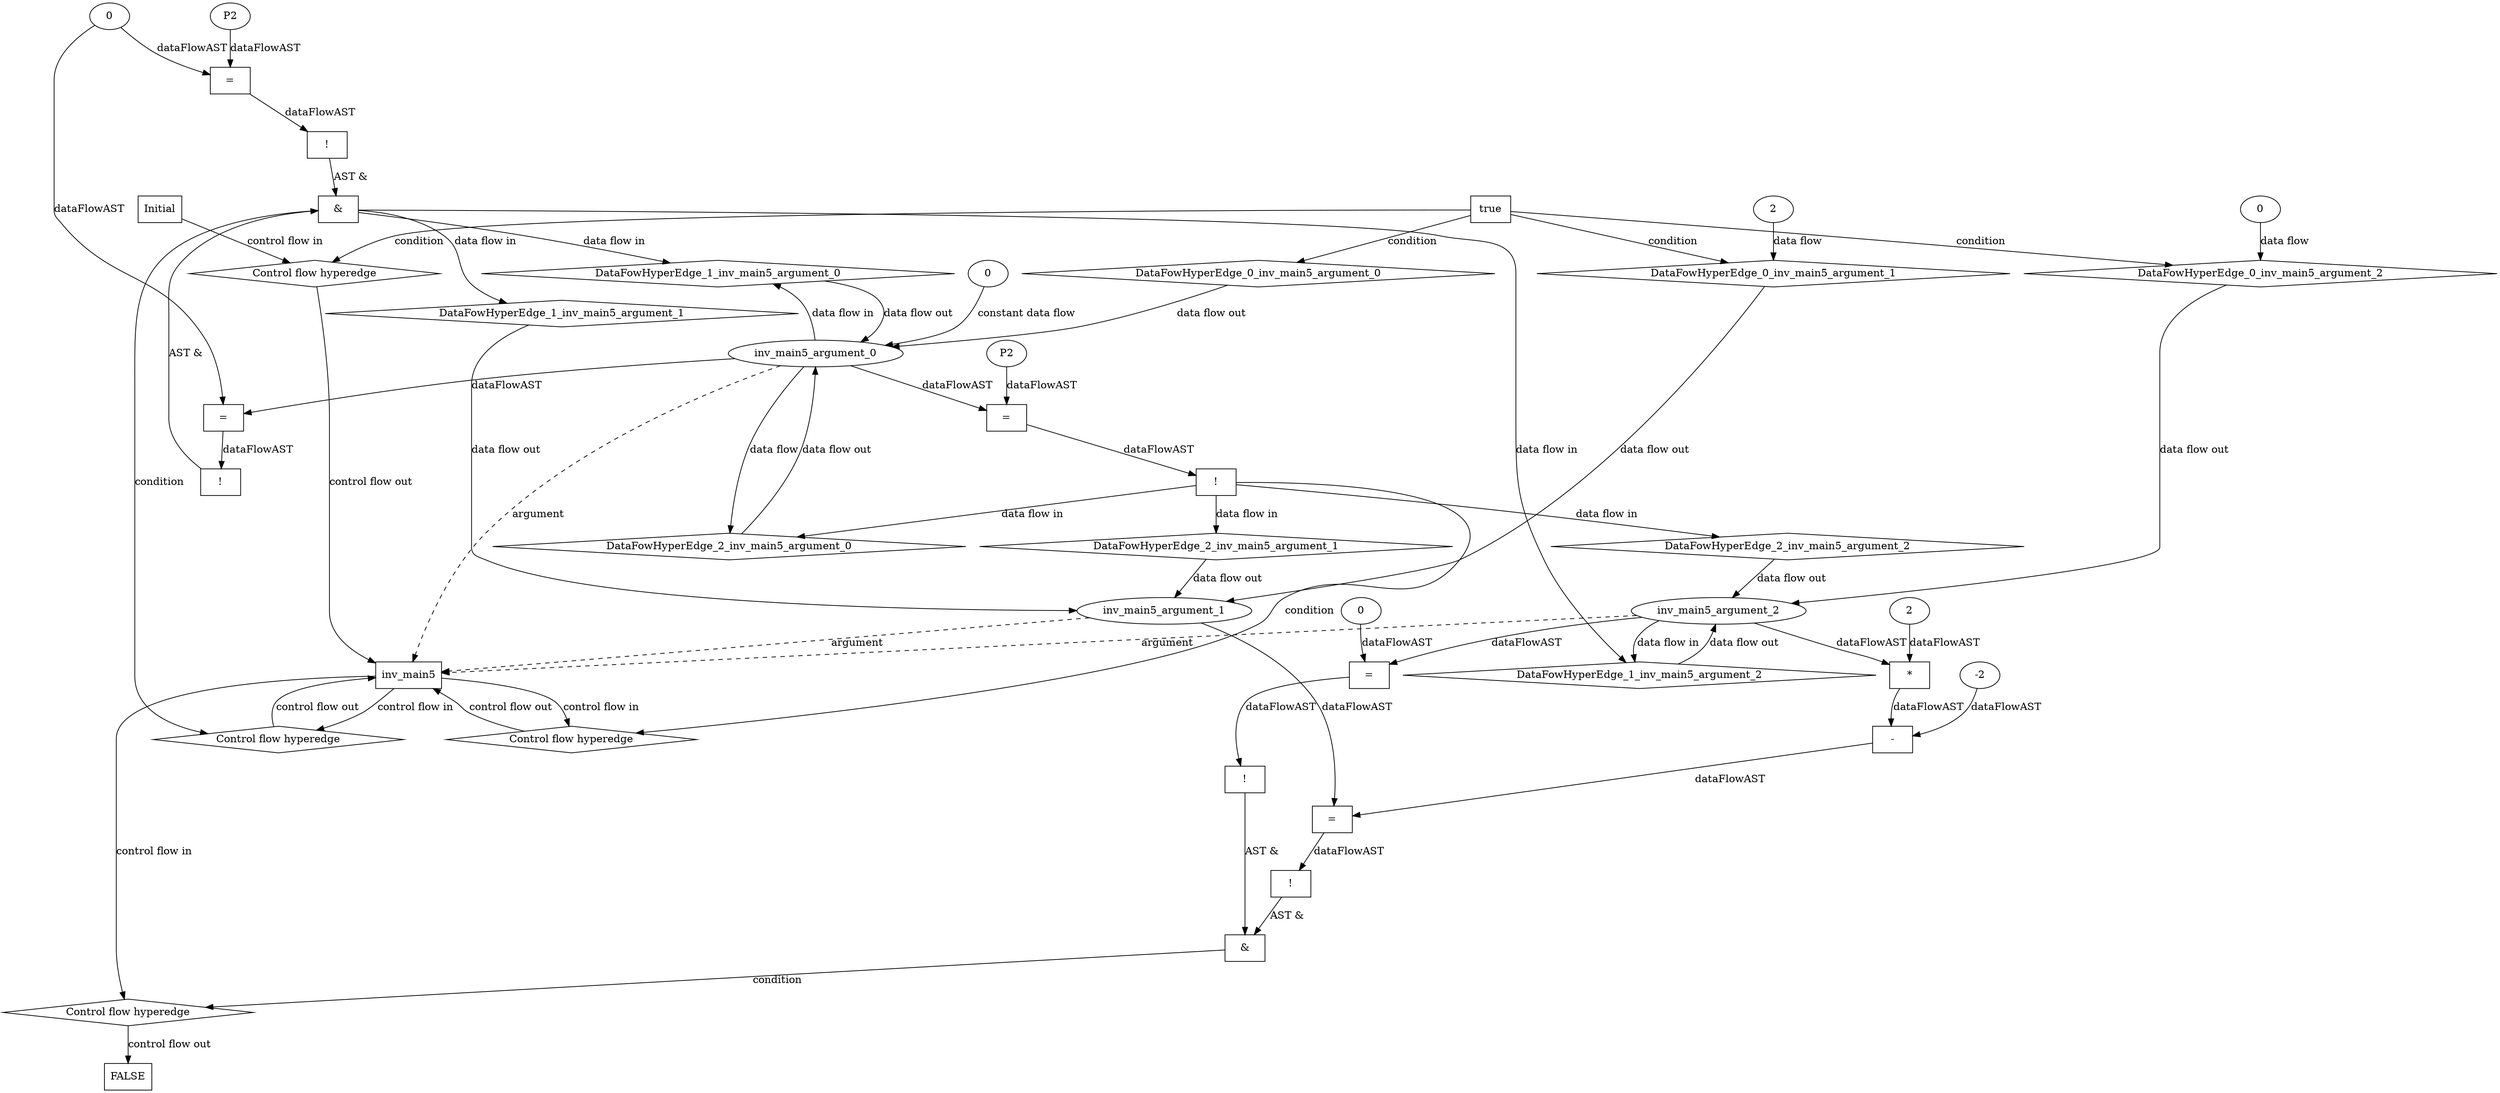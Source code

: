 digraph dag {
"inv_main5" [label="inv_main5" nodeName="inv_main5" class=cfn  shape="rect"];
FALSE [label="FALSE" nodeName=FALSE class=cfn  shape="rect"];
Initial [label="Initial" nodeName=Initial class=cfn  shape="rect"];
ControlFowHyperEdge_0 [label="Control flow hyperedge" nodeName=ControlFowHyperEdge_0 class=controlFlowHyperEdge shape="diamond"];
"Initial" -> ControlFowHyperEdge_0 [label="control flow in"]
ControlFowHyperEdge_0 -> "inv_main5" [label="control flow out"]
ControlFowHyperEdge_1 [label="Control flow hyperedge" nodeName=ControlFowHyperEdge_1 class=controlFlowHyperEdge shape="diamond"];
"inv_main5" -> ControlFowHyperEdge_1 [label="control flow in"]
ControlFowHyperEdge_1 -> "inv_main5" [label="control flow out"]
ControlFowHyperEdge_2 [label="Control flow hyperedge" nodeName=ControlFowHyperEdge_2 class=controlFlowHyperEdge shape="diamond"];
"inv_main5" -> ControlFowHyperEdge_2 [label="control flow in"]
ControlFowHyperEdge_2 -> "inv_main5" [label="control flow out"]
ControlFowHyperEdge_3 [label="Control flow hyperedge" nodeName=ControlFowHyperEdge_3 class=controlFlowHyperEdge shape="diamond"];
"inv_main5" -> ControlFowHyperEdge_3 [label="control flow in"]
ControlFowHyperEdge_3 -> "FALSE" [label="control flow out"]
"inv_main5_argument_0" [label="inv_main5_argument_0" nodeName=argument0 class=argument  head="inv_main5" shape="oval"];
"inv_main5_argument_0" -> "inv_main5"[label="argument" style="dashed"]
"inv_main5_argument_1" [label="inv_main5_argument_1" nodeName=argument1 class=argument  head="inv_main5" shape="oval"];
"inv_main5_argument_1" -> "inv_main5"[label="argument" style="dashed"]
"inv_main5_argument_2" [label="inv_main5_argument_2" nodeName=argument2 class=argument  head="inv_main5" shape="oval"];
"inv_main5_argument_2" -> "inv_main5"[label="argument" style="dashed"]

"true_0" [label="true" nodeName="true_0" class=true shape="rect"];
"true_0" -> "ControlFowHyperEdge_0" [label="condition"];
"xxxinv_main5___Initial_0xxxdataFlow_0_node_0" [label="2" nodeName="xxxinv_main5___Initial_0xxxdataFlow_0_node_0" class=Literal ];

"xxxinv_main5___Initial_0xxxdataFlow_0_node_0" -> "DataFowHyperEdge_0_inv_main5_argument_1" [label="data flow"];
"xxxinv_main5___Initial_0xxxdataFlow1_node_0" [label="0" nodeName="xxxinv_main5___Initial_0xxxdataFlow1_node_0" class=Literal ];

"xxxinv_main5___Initial_0xxxdataFlow1_node_0" -> "DataFowHyperEdge_0_inv_main5_argument_2" [label="data flow"];
"xxxinv_main5___inv_main5_1xxx_and" [label="&" nodeName="xxxinv_main5___inv_main5_1xxx_and" class=Operator shape="rect"];
"xxxinv_main5___inv_main5_1xxxguard_0_node_0" [label="!" nodeName="xxxinv_main5___inv_main5_1xxxguard_0_node_0" class=Operator shape="rect"];
"xxxinv_main5___inv_main5_1xxxguard_0_node_1" [label="=" nodeName="xxxinv_main5___inv_main5_1xxxguard_0_node_1" class=Operator  shape="rect"];
"xxxinv_main5___inv_main5_1xxxguard_0_node_2" [label="P2" nodeName="xxxinv_main5___inv_main5_1xxxguard_0_node_2" class=Constant ];
"xxxinv_main5___inv_main5_1xxxguard_0_node_3" [label="0" nodeName="xxxinv_main5___inv_main5_1xxxguard_0_node_3" class=Literal ];
"xxxinv_main5___inv_main5_1xxxguard_0_node_1" -> "xxxinv_main5___inv_main5_1xxxguard_0_node_0"[label="dataFlowAST"]
"xxxinv_main5___inv_main5_1xxxguard_0_node_2" -> "xxxinv_main5___inv_main5_1xxxguard_0_node_1"[label="dataFlowAST"]
"xxxinv_main5___inv_main5_1xxxguard_0_node_3" -> "xxxinv_main5___inv_main5_1xxxguard_0_node_1"[label="dataFlowAST"]

"xxxinv_main5___inv_main5_1xxxguard_0_node_0" -> "xxxinv_main5___inv_main5_1xxx_and" [label="AST &"];
"xxxinv_main5___inv_main5_1xxxguard1_node_0" [label="!" nodeName="xxxinv_main5___inv_main5_1xxxguard1_node_0" class=Operator shape="rect"];
"xxxinv_main5___inv_main5_1xxxguard1_node_1" [label="=" nodeName="xxxinv_main5___inv_main5_1xxxguard1_node_1" class=Operator  shape="rect"];
"xxxinv_main5___inv_main5_1xxxguard1_node_1" -> "xxxinv_main5___inv_main5_1xxxguard1_node_0"[label="dataFlowAST"]
"inv_main5_argument_0" -> "xxxinv_main5___inv_main5_1xxxguard1_node_1"[label="dataFlowAST"]
"xxxinv_main5___inv_main5_1xxxguard_0_node_3" -> "xxxinv_main5___inv_main5_1xxxguard1_node_1"[label="dataFlowAST"]

"xxxinv_main5___inv_main5_1xxxguard1_node_0" -> "xxxinv_main5___inv_main5_1xxx_and" [label="AST &"];
"xxxinv_main5___inv_main5_1xxx_and" -> "ControlFowHyperEdge_1" [label="condition"];
"xxxinv_main5___inv_main5_2xxxguard_0_node_0" [label="!" nodeName="xxxinv_main5___inv_main5_2xxxguard_0_node_0" class=Operator shape="rect"];
"xxxinv_main5___inv_main5_2xxxguard_0_node_1" [label="=" nodeName="xxxinv_main5___inv_main5_2xxxguard_0_node_1" class=Operator  shape="rect"];
"xxxinv_main5___inv_main5_2xxxguard_0_node_2" [label="P2" nodeName="xxxinv_main5___inv_main5_2xxxguard_0_node_2" class=Constant ];
"xxxinv_main5___inv_main5_2xxxguard_0_node_1" -> "xxxinv_main5___inv_main5_2xxxguard_0_node_0"[label="dataFlowAST"]
"xxxinv_main5___inv_main5_2xxxguard_0_node_2" -> "xxxinv_main5___inv_main5_2xxxguard_0_node_1"[label="dataFlowAST"]
"inv_main5_argument_0" -> "xxxinv_main5___inv_main5_2xxxguard_0_node_1"[label="dataFlowAST"]

"xxxinv_main5___inv_main5_2xxxguard_0_node_0" -> "ControlFowHyperEdge_2" [label="condition"];

"inv_main5_argument_0" -> "DataFowHyperEdge_2_inv_main5_argument_0" [label="data flow"];
"xxxFALSE___inv_main5_3xxx_and" [label="&" nodeName="xxxFALSE___inv_main5_3xxx_and" class=Operator shape="rect"];
"xxxFALSE___inv_main5_3xxxguard_0_node_0" [label="!" nodeName="xxxFALSE___inv_main5_3xxxguard_0_node_0" class=Operator shape="rect"];
"xxxFALSE___inv_main5_3xxxguard_0_node_1" [label="=" nodeName="xxxFALSE___inv_main5_3xxxguard_0_node_1" class=Operator  shape="rect"];
"xxxFALSE___inv_main5_3xxxguard_0_node_3" [label="0" nodeName="xxxFALSE___inv_main5_3xxxguard_0_node_3" class=Literal ];
"xxxFALSE___inv_main5_3xxxguard_0_node_1" -> "xxxFALSE___inv_main5_3xxxguard_0_node_0"[label="dataFlowAST"]
"inv_main5_argument_2" -> "xxxFALSE___inv_main5_3xxxguard_0_node_1"[label="dataFlowAST"]
"xxxFALSE___inv_main5_3xxxguard_0_node_3" -> "xxxFALSE___inv_main5_3xxxguard_0_node_1"[label="dataFlowAST"]

"xxxFALSE___inv_main5_3xxxguard_0_node_0" -> "xxxFALSE___inv_main5_3xxx_and" [label="AST &"];
"xxxFALSE___inv_main5_3xxxguard1_node_0" [label="!" nodeName="xxxFALSE___inv_main5_3xxxguard1_node_0" class=Operator shape="rect"];
"xxxFALSE___inv_main5_3xxxguard1_node_1" [label="=" nodeName="xxxFALSE___inv_main5_3xxxguard1_node_1" class=Operator  shape="rect"];
"xxxFALSE___inv_main5_3xxxguard1_node_3" [label="-" nodeName="xxxFALSE___inv_main5_3xxxguard1_node_3" class= Operator shape="rect"];
"xxxFALSE___inv_main5_3xxxguard1_node_4" [label="*" nodeName="xxxFALSE___inv_main5_3xxxguard1_node_4" class=Operator  shape="rect"];
"xxxFALSE___inv_main5_3xxxguard1_node_5" [label="2" nodeName="xxxFALSE___inv_main5_3xxxguard1_node_5" class=Coeff ];
"xxxFALSE___inv_main5_3xxxguard1_node_7" [label="-2" nodeName="xxxFALSE___inv_main5_3xxxguard1_node_7" class=Literal ];
"xxxFALSE___inv_main5_3xxxguard1_node_1" -> "xxxFALSE___inv_main5_3xxxguard1_node_0"[label="dataFlowAST"]
"inv_main5_argument_1" -> "xxxFALSE___inv_main5_3xxxguard1_node_1"[label="dataFlowAST"]
"xxxFALSE___inv_main5_3xxxguard1_node_3" -> "xxxFALSE___inv_main5_3xxxguard1_node_1"[label="dataFlowAST"]
"xxxFALSE___inv_main5_3xxxguard1_node_4" -> "xxxFALSE___inv_main5_3xxxguard1_node_3"[label="dataFlowAST"]
"xxxFALSE___inv_main5_3xxxguard1_node_7" -> "xxxFALSE___inv_main5_3xxxguard1_node_3"[label="dataFlowAST"]
"xxxFALSE___inv_main5_3xxxguard1_node_5" -> "xxxFALSE___inv_main5_3xxxguard1_node_4"[label="dataFlowAST"]
"inv_main5_argument_2" -> "xxxFALSE___inv_main5_3xxxguard1_node_4"[label="dataFlowAST"]

"xxxFALSE___inv_main5_3xxxguard1_node_0" -> "xxxFALSE___inv_main5_3xxx_and" [label="AST &"];
"xxxFALSE___inv_main5_3xxx_and" -> "ControlFowHyperEdge_3" [label="condition"];
"DataFowHyperEdge_0_inv_main5_argument_0" [label="DataFowHyperEdge_0_inv_main5_argument_0" nodeName="DataFowHyperEdge_0_inv_main5_argument_0" class=DataFlowHyperedge shape="diamond"];
"DataFowHyperEdge_0_inv_main5_argument_0" -> "inv_main5_argument_0"[label="data flow out"]
"true_0" -> "DataFowHyperEdge_0_inv_main5_argument_0" [label="condition"];
"DataFowHyperEdge_0_inv_main5_argument_1" [label="DataFowHyperEdge_0_inv_main5_argument_1" nodeName="DataFowHyperEdge_0_inv_main5_argument_1" class=DataFlowHyperedge shape="diamond"];
"DataFowHyperEdge_0_inv_main5_argument_1" -> "inv_main5_argument_1"[label="data flow out"]
"true_0" -> "DataFowHyperEdge_0_inv_main5_argument_1" [label="condition"];
"DataFowHyperEdge_0_inv_main5_argument_2" [label="DataFowHyperEdge_0_inv_main5_argument_2" nodeName="DataFowHyperEdge_0_inv_main5_argument_2" class=DataFlowHyperedge shape="diamond"];
"DataFowHyperEdge_0_inv_main5_argument_2" -> "inv_main5_argument_2"[label="data flow out"]
"true_0" -> "DataFowHyperEdge_0_inv_main5_argument_2" [label="condition"];
"DataFowHyperEdge_1_inv_main5_argument_0" [label="DataFowHyperEdge_1_inv_main5_argument_0" nodeName="DataFowHyperEdge_1_inv_main5_argument_0" class=DataFlowHyperedge shape="diamond"];
"DataFowHyperEdge_1_inv_main5_argument_0" -> "inv_main5_argument_0"[label="data flow out"]
"xxxinv_main5___inv_main5_1xxx_and" -> "DataFowHyperEdge_1_inv_main5_argument_0"[label="data flow in"]
"DataFowHyperEdge_1_inv_main5_argument_1" [label="DataFowHyperEdge_1_inv_main5_argument_1" nodeName="DataFowHyperEdge_1_inv_main5_argument_1" class=DataFlowHyperedge shape="diamond"];
"DataFowHyperEdge_1_inv_main5_argument_1" -> "inv_main5_argument_1"[label="data flow out"]
"xxxinv_main5___inv_main5_1xxx_and" -> "DataFowHyperEdge_1_inv_main5_argument_1"[label="data flow in"]
"DataFowHyperEdge_1_inv_main5_argument_2" [label="DataFowHyperEdge_1_inv_main5_argument_2" nodeName="DataFowHyperEdge_1_inv_main5_argument_2" class=DataFlowHyperedge shape="diamond"];
"DataFowHyperEdge_1_inv_main5_argument_2" -> "inv_main5_argument_2"[label="data flow out"]
"xxxinv_main5___inv_main5_1xxx_and" -> "DataFowHyperEdge_1_inv_main5_argument_2"[label="data flow in"]
"DataFowHyperEdge_2_inv_main5_argument_0" [label="DataFowHyperEdge_2_inv_main5_argument_0" nodeName="DataFowHyperEdge_2_inv_main5_argument_0" class=DataFlowHyperedge shape="diamond"];
"DataFowHyperEdge_2_inv_main5_argument_0" -> "inv_main5_argument_0"[label="data flow out"]
"xxxinv_main5___inv_main5_2xxxguard_0_node_0" -> "DataFowHyperEdge_2_inv_main5_argument_0"[label="data flow in"]
"DataFowHyperEdge_2_inv_main5_argument_1" [label="DataFowHyperEdge_2_inv_main5_argument_1" nodeName="DataFowHyperEdge_2_inv_main5_argument_1" class=DataFlowHyperedge shape="diamond"];
"DataFowHyperEdge_2_inv_main5_argument_1" -> "inv_main5_argument_1"[label="data flow out"]
"xxxinv_main5___inv_main5_2xxxguard_0_node_0" -> "DataFowHyperEdge_2_inv_main5_argument_1"[label="data flow in"]
"DataFowHyperEdge_2_inv_main5_argument_2" [label="DataFowHyperEdge_2_inv_main5_argument_2" nodeName="DataFowHyperEdge_2_inv_main5_argument_2" class=DataFlowHyperedge shape="diamond"];
"DataFowHyperEdge_2_inv_main5_argument_2" -> "inv_main5_argument_2"[label="data flow out"]
"xxxinv_main5___inv_main5_2xxxguard_0_node_0" -> "DataFowHyperEdge_2_inv_main5_argument_2"[label="data flow in"]
"xxxinv_main5___inv_main5_2xxxinv_main5_argument_0_constant_0" [label="0" nodeName="xxxinv_main5___inv_main5_2xxxinv_main5_argument_0_constant_0" class=Constant];
"xxxinv_main5___inv_main5_2xxxinv_main5_argument_0_constant_0" -> "inv_main5_argument_0" [label="constant data flow"];
"inv_main5_argument_0" -> "DataFowHyperEdge_1_inv_main5_argument_0"[label="data flow in"]
"inv_main5_argument_2" -> "DataFowHyperEdge_1_inv_main5_argument_2"[label="data flow in"]




}
